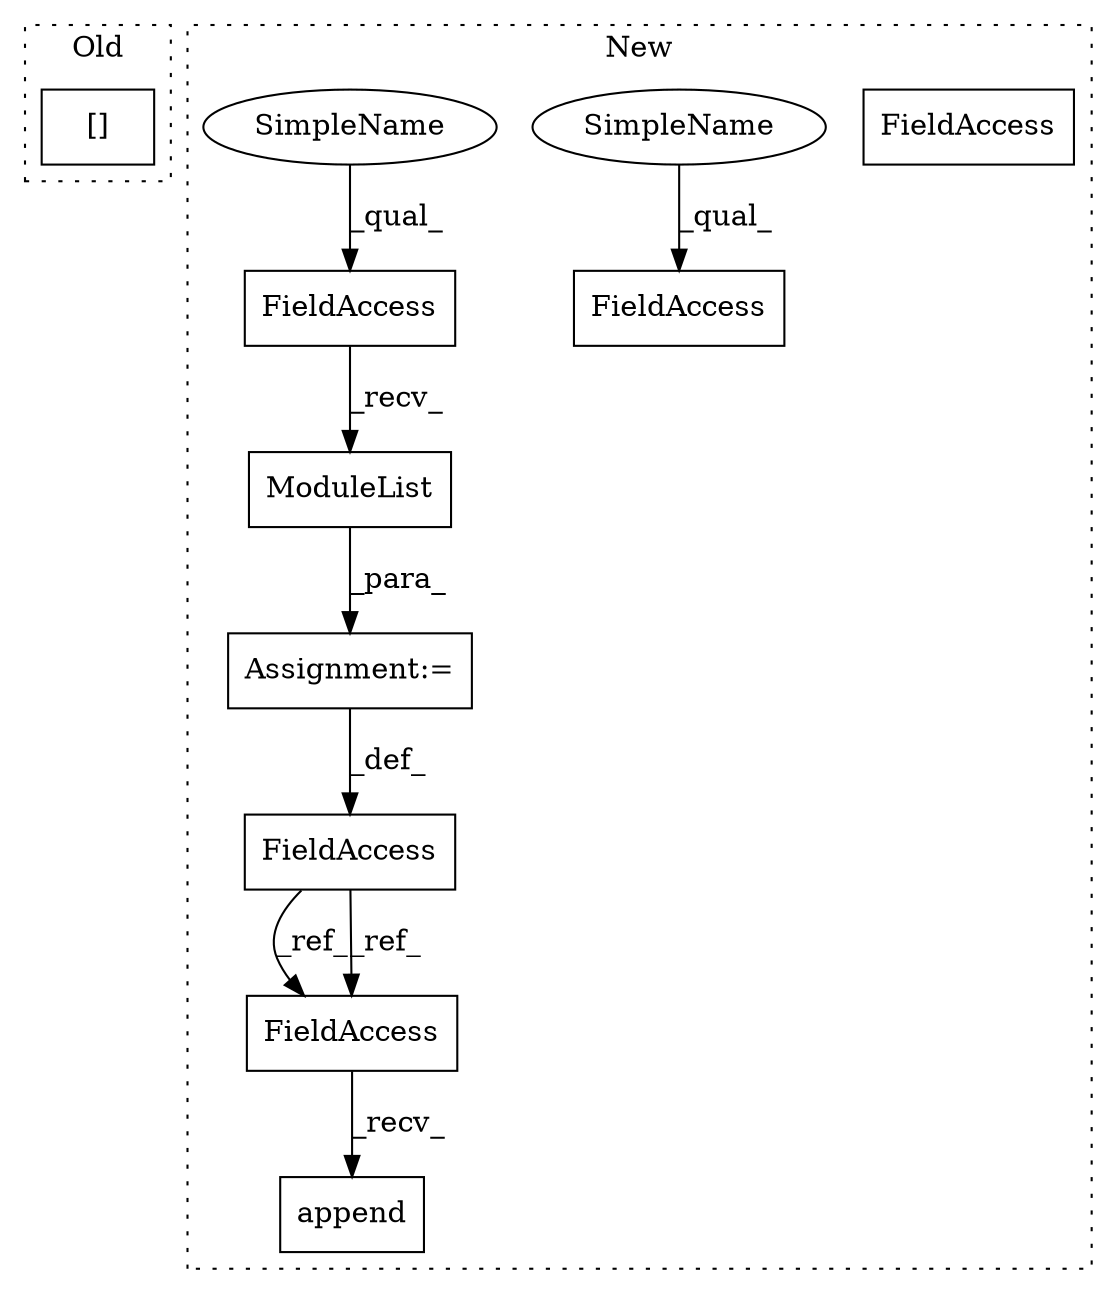 digraph G {
subgraph cluster0 {
1 [label="[]" a="2" s="6105,6132" l="18,1" shape="box"];
label = "Old";
style="dotted";
}
subgraph cluster1 {
2 [label="ModuleList" a="32" s="5765" l="12" shape="box"];
3 [label="Assignment:=" a="7" s="5755" l="1" shape="box"];
4 [label="FieldAccess" a="22" s="5741" l="14" shape="box"];
5 [label="FieldAccess" a="22" s="5756" l="8" shape="box"];
6 [label="FieldAccess" a="22" s="5796" l="8" shape="box"];
7 [label="FieldAccess" a="22" s="6153" l="14" shape="box"];
8 [label="append" a="32" s="6168,6251" l="7,1" shape="box"];
9 [label="FieldAccess" a="22" s="6153" l="14" shape="box"];
10 [label="SimpleName" a="42" s="5796" l="5" shape="ellipse"];
11 [label="SimpleName" a="42" s="5756" l="5" shape="ellipse"];
label = "New";
style="dotted";
}
2 -> 3 [label="_para_"];
3 -> 4 [label="_def_"];
4 -> 9 [label="_ref_"];
4 -> 9 [label="_ref_"];
5 -> 2 [label="_recv_"];
9 -> 8 [label="_recv_"];
10 -> 6 [label="_qual_"];
11 -> 5 [label="_qual_"];
}